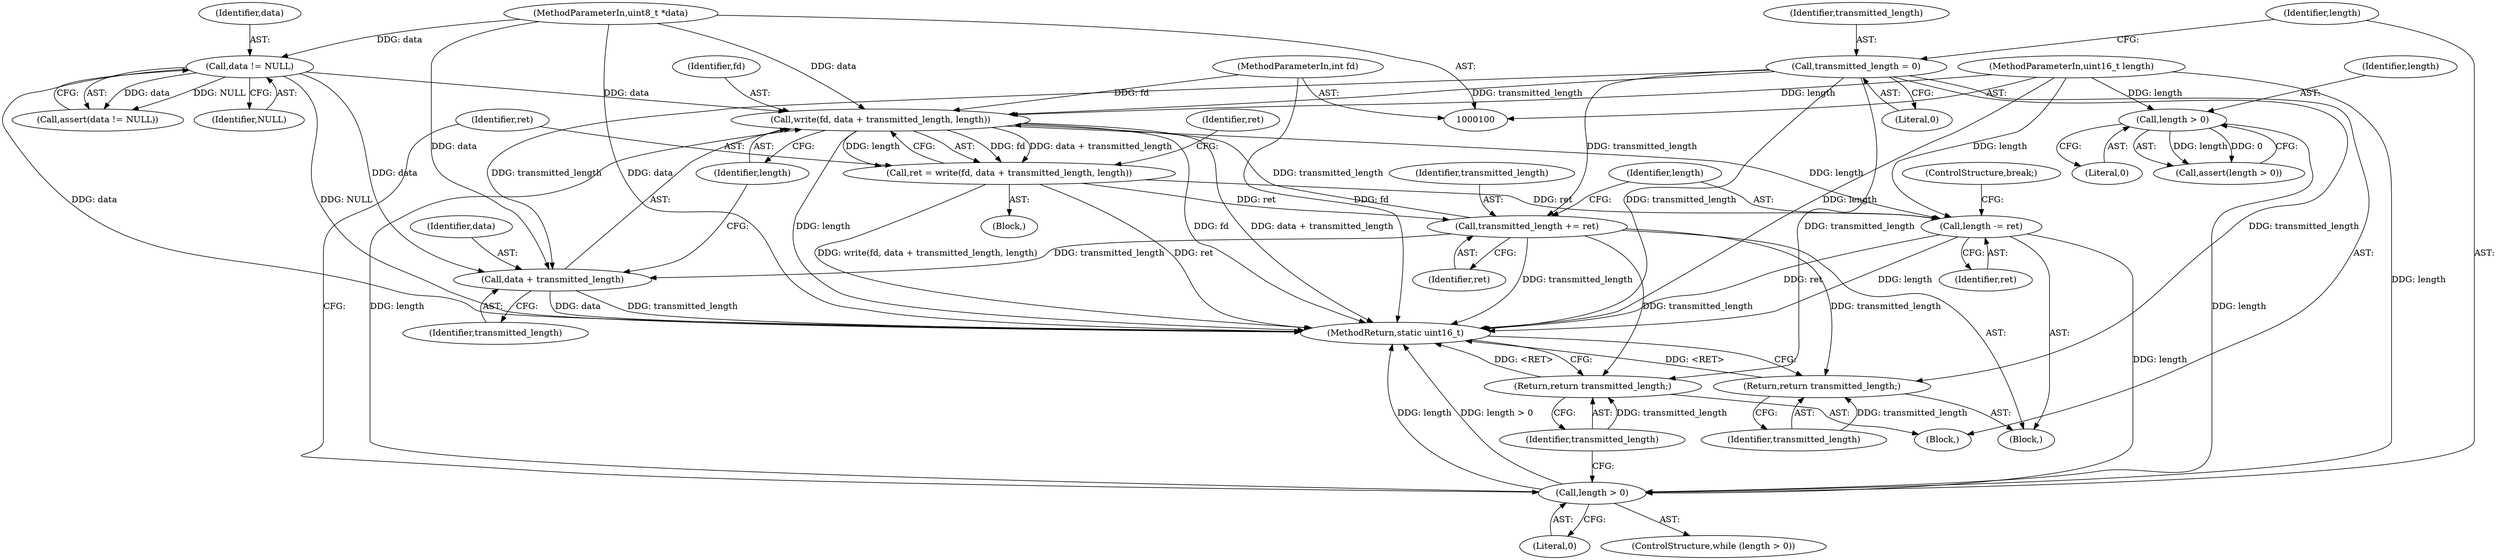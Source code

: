 digraph "0_Android_472271b153c5dc53c28beac55480a8d8434b2d5c_54@API" {
"1000125" [label="(Call,write(fd, data + transmitted_length, length))"];
"1000101" [label="(MethodParameterIn,int fd)"];
"1000106" [label="(Call,data != NULL)"];
"1000102" [label="(MethodParameterIn,uint8_t *data)"];
"1000114" [label="(Call,transmitted_length = 0)"];
"1000147" [label="(Call,transmitted_length += ret)"];
"1000123" [label="(Call,ret = write(fd, data + transmitted_length, length))"];
"1000125" [label="(Call,write(fd, data + transmitted_length, length))"];
"1000118" [label="(Call,length > 0)"];
"1000150" [label="(Call,length -= ret)"];
"1000103" [label="(MethodParameterIn,uint16_t length)"];
"1000110" [label="(Call,length > 0)"];
"1000127" [label="(Call,data + transmitted_length)"];
"1000144" [label="(Return,return transmitted_length;)"];
"1000154" [label="(Return,return transmitted_length;)"];
"1000116" [label="(Literal,0)"];
"1000133" [label="(Block,)"];
"1000124" [label="(Identifier,ret)"];
"1000156" [label="(MethodReturn,static uint16_t)"];
"1000114" [label="(Call,transmitted_length = 0)"];
"1000128" [label="(Identifier,data)"];
"1000150" [label="(Call,length -= ret)"];
"1000118" [label="(Call,length > 0)"];
"1000123" [label="(Call,ret = write(fd, data + transmitted_length, length))"];
"1000125" [label="(Call,write(fd, data + transmitted_length, length))"];
"1000155" [label="(Identifier,transmitted_length)"];
"1000115" [label="(Identifier,transmitted_length)"];
"1000152" [label="(Identifier,ret)"];
"1000119" [label="(Identifier,length)"];
"1000120" [label="(Literal,0)"];
"1000105" [label="(Call,assert(data != NULL))"];
"1000110" [label="(Call,length > 0)"];
"1000129" [label="(Identifier,transmitted_length)"];
"1000145" [label="(Identifier,transmitted_length)"];
"1000108" [label="(Identifier,NULL)"];
"1000127" [label="(Call,data + transmitted_length)"];
"1000126" [label="(Identifier,fd)"];
"1000130" [label="(Identifier,length)"];
"1000144" [label="(Return,return transmitted_length;)"];
"1000117" [label="(ControlStructure,while (length > 0))"];
"1000107" [label="(Identifier,data)"];
"1000103" [label="(MethodParameterIn,uint16_t length)"];
"1000106" [label="(Call,data != NULL)"];
"1000121" [label="(Block,)"];
"1000112" [label="(Literal,0)"];
"1000111" [label="(Identifier,length)"];
"1000101" [label="(MethodParameterIn,int fd)"];
"1000148" [label="(Identifier,transmitted_length)"];
"1000102" [label="(MethodParameterIn,uint8_t *data)"];
"1000149" [label="(Identifier,ret)"];
"1000153" [label="(ControlStructure,break;)"];
"1000109" [label="(Call,assert(length > 0))"];
"1000132" [label="(Identifier,ret)"];
"1000154" [label="(Return,return transmitted_length;)"];
"1000147" [label="(Call,transmitted_length += ret)"];
"1000104" [label="(Block,)"];
"1000151" [label="(Identifier,length)"];
"1000125" -> "1000123"  [label="AST: "];
"1000125" -> "1000130"  [label="CFG: "];
"1000126" -> "1000125"  [label="AST: "];
"1000127" -> "1000125"  [label="AST: "];
"1000130" -> "1000125"  [label="AST: "];
"1000123" -> "1000125"  [label="CFG: "];
"1000125" -> "1000156"  [label="DDG: data + transmitted_length"];
"1000125" -> "1000156"  [label="DDG: length"];
"1000125" -> "1000156"  [label="DDG: fd"];
"1000125" -> "1000123"  [label="DDG: fd"];
"1000125" -> "1000123"  [label="DDG: data + transmitted_length"];
"1000125" -> "1000123"  [label="DDG: length"];
"1000101" -> "1000125"  [label="DDG: fd"];
"1000106" -> "1000125"  [label="DDG: data"];
"1000102" -> "1000125"  [label="DDG: data"];
"1000114" -> "1000125"  [label="DDG: transmitted_length"];
"1000147" -> "1000125"  [label="DDG: transmitted_length"];
"1000118" -> "1000125"  [label="DDG: length"];
"1000103" -> "1000125"  [label="DDG: length"];
"1000125" -> "1000150"  [label="DDG: length"];
"1000101" -> "1000100"  [label="AST: "];
"1000101" -> "1000156"  [label="DDG: fd"];
"1000106" -> "1000105"  [label="AST: "];
"1000106" -> "1000108"  [label="CFG: "];
"1000107" -> "1000106"  [label="AST: "];
"1000108" -> "1000106"  [label="AST: "];
"1000105" -> "1000106"  [label="CFG: "];
"1000106" -> "1000156"  [label="DDG: NULL"];
"1000106" -> "1000156"  [label="DDG: data"];
"1000106" -> "1000105"  [label="DDG: data"];
"1000106" -> "1000105"  [label="DDG: NULL"];
"1000102" -> "1000106"  [label="DDG: data"];
"1000106" -> "1000127"  [label="DDG: data"];
"1000102" -> "1000100"  [label="AST: "];
"1000102" -> "1000156"  [label="DDG: data"];
"1000102" -> "1000127"  [label="DDG: data"];
"1000114" -> "1000104"  [label="AST: "];
"1000114" -> "1000116"  [label="CFG: "];
"1000115" -> "1000114"  [label="AST: "];
"1000116" -> "1000114"  [label="AST: "];
"1000119" -> "1000114"  [label="CFG: "];
"1000114" -> "1000156"  [label="DDG: transmitted_length"];
"1000114" -> "1000127"  [label="DDG: transmitted_length"];
"1000114" -> "1000144"  [label="DDG: transmitted_length"];
"1000114" -> "1000147"  [label="DDG: transmitted_length"];
"1000114" -> "1000154"  [label="DDG: transmitted_length"];
"1000147" -> "1000133"  [label="AST: "];
"1000147" -> "1000149"  [label="CFG: "];
"1000148" -> "1000147"  [label="AST: "];
"1000149" -> "1000147"  [label="AST: "];
"1000151" -> "1000147"  [label="CFG: "];
"1000147" -> "1000156"  [label="DDG: transmitted_length"];
"1000147" -> "1000127"  [label="DDG: transmitted_length"];
"1000147" -> "1000144"  [label="DDG: transmitted_length"];
"1000123" -> "1000147"  [label="DDG: ret"];
"1000147" -> "1000154"  [label="DDG: transmitted_length"];
"1000123" -> "1000121"  [label="AST: "];
"1000124" -> "1000123"  [label="AST: "];
"1000132" -> "1000123"  [label="CFG: "];
"1000123" -> "1000156"  [label="DDG: write(fd, data + transmitted_length, length)"];
"1000123" -> "1000156"  [label="DDG: ret"];
"1000123" -> "1000150"  [label="DDG: ret"];
"1000118" -> "1000117"  [label="AST: "];
"1000118" -> "1000120"  [label="CFG: "];
"1000119" -> "1000118"  [label="AST: "];
"1000120" -> "1000118"  [label="AST: "];
"1000124" -> "1000118"  [label="CFG: "];
"1000155" -> "1000118"  [label="CFG: "];
"1000118" -> "1000156"  [label="DDG: length > 0"];
"1000118" -> "1000156"  [label="DDG: length"];
"1000150" -> "1000118"  [label="DDG: length"];
"1000110" -> "1000118"  [label="DDG: length"];
"1000103" -> "1000118"  [label="DDG: length"];
"1000150" -> "1000133"  [label="AST: "];
"1000150" -> "1000152"  [label="CFG: "];
"1000151" -> "1000150"  [label="AST: "];
"1000152" -> "1000150"  [label="AST: "];
"1000153" -> "1000150"  [label="CFG: "];
"1000150" -> "1000156"  [label="DDG: length"];
"1000150" -> "1000156"  [label="DDG: ret"];
"1000103" -> "1000150"  [label="DDG: length"];
"1000103" -> "1000100"  [label="AST: "];
"1000103" -> "1000156"  [label="DDG: length"];
"1000103" -> "1000110"  [label="DDG: length"];
"1000110" -> "1000109"  [label="AST: "];
"1000110" -> "1000112"  [label="CFG: "];
"1000111" -> "1000110"  [label="AST: "];
"1000112" -> "1000110"  [label="AST: "];
"1000109" -> "1000110"  [label="CFG: "];
"1000110" -> "1000109"  [label="DDG: length"];
"1000110" -> "1000109"  [label="DDG: 0"];
"1000127" -> "1000129"  [label="CFG: "];
"1000128" -> "1000127"  [label="AST: "];
"1000129" -> "1000127"  [label="AST: "];
"1000130" -> "1000127"  [label="CFG: "];
"1000127" -> "1000156"  [label="DDG: transmitted_length"];
"1000127" -> "1000156"  [label="DDG: data"];
"1000144" -> "1000133"  [label="AST: "];
"1000144" -> "1000145"  [label="CFG: "];
"1000145" -> "1000144"  [label="AST: "];
"1000156" -> "1000144"  [label="CFG: "];
"1000144" -> "1000156"  [label="DDG: <RET>"];
"1000145" -> "1000144"  [label="DDG: transmitted_length"];
"1000154" -> "1000104"  [label="AST: "];
"1000154" -> "1000155"  [label="CFG: "];
"1000155" -> "1000154"  [label="AST: "];
"1000156" -> "1000154"  [label="CFG: "];
"1000154" -> "1000156"  [label="DDG: <RET>"];
"1000155" -> "1000154"  [label="DDG: transmitted_length"];
}
